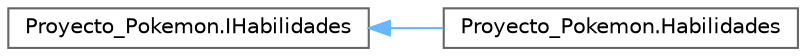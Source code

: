 digraph "Graphical Class Hierarchy"
{
 // INTERACTIVE_SVG=YES
 // LATEX_PDF_SIZE
  bgcolor="transparent";
  edge [fontname=Helvetica,fontsize=10,labelfontname=Helvetica,labelfontsize=10];
  node [fontname=Helvetica,fontsize=10,shape=box,height=0.2,width=0.4];
  rankdir="LR";
  Node0 [id="Node000000",label="Proyecto_Pokemon.IHabilidades",height=0.2,width=0.4,color="grey40", fillcolor="white", style="filled",URL="$interfaceProyecto__Pokemon_1_1IHabilidades.html",tooltip="interfaz que define las habilidades de los pokemons"];
  Node0 -> Node1 [id="edge20_Node000000_Node000001",dir="back",color="steelblue1",style="solid",tooltip=" "];
  Node1 [id="Node000001",label="Proyecto_Pokemon.Habilidades",height=0.2,width=0.4,color="grey40", fillcolor="white", style="filled",URL="$classProyecto__Pokemon_1_1Habilidades.html",tooltip="clase que representa las habilidades en el juego"];
}
